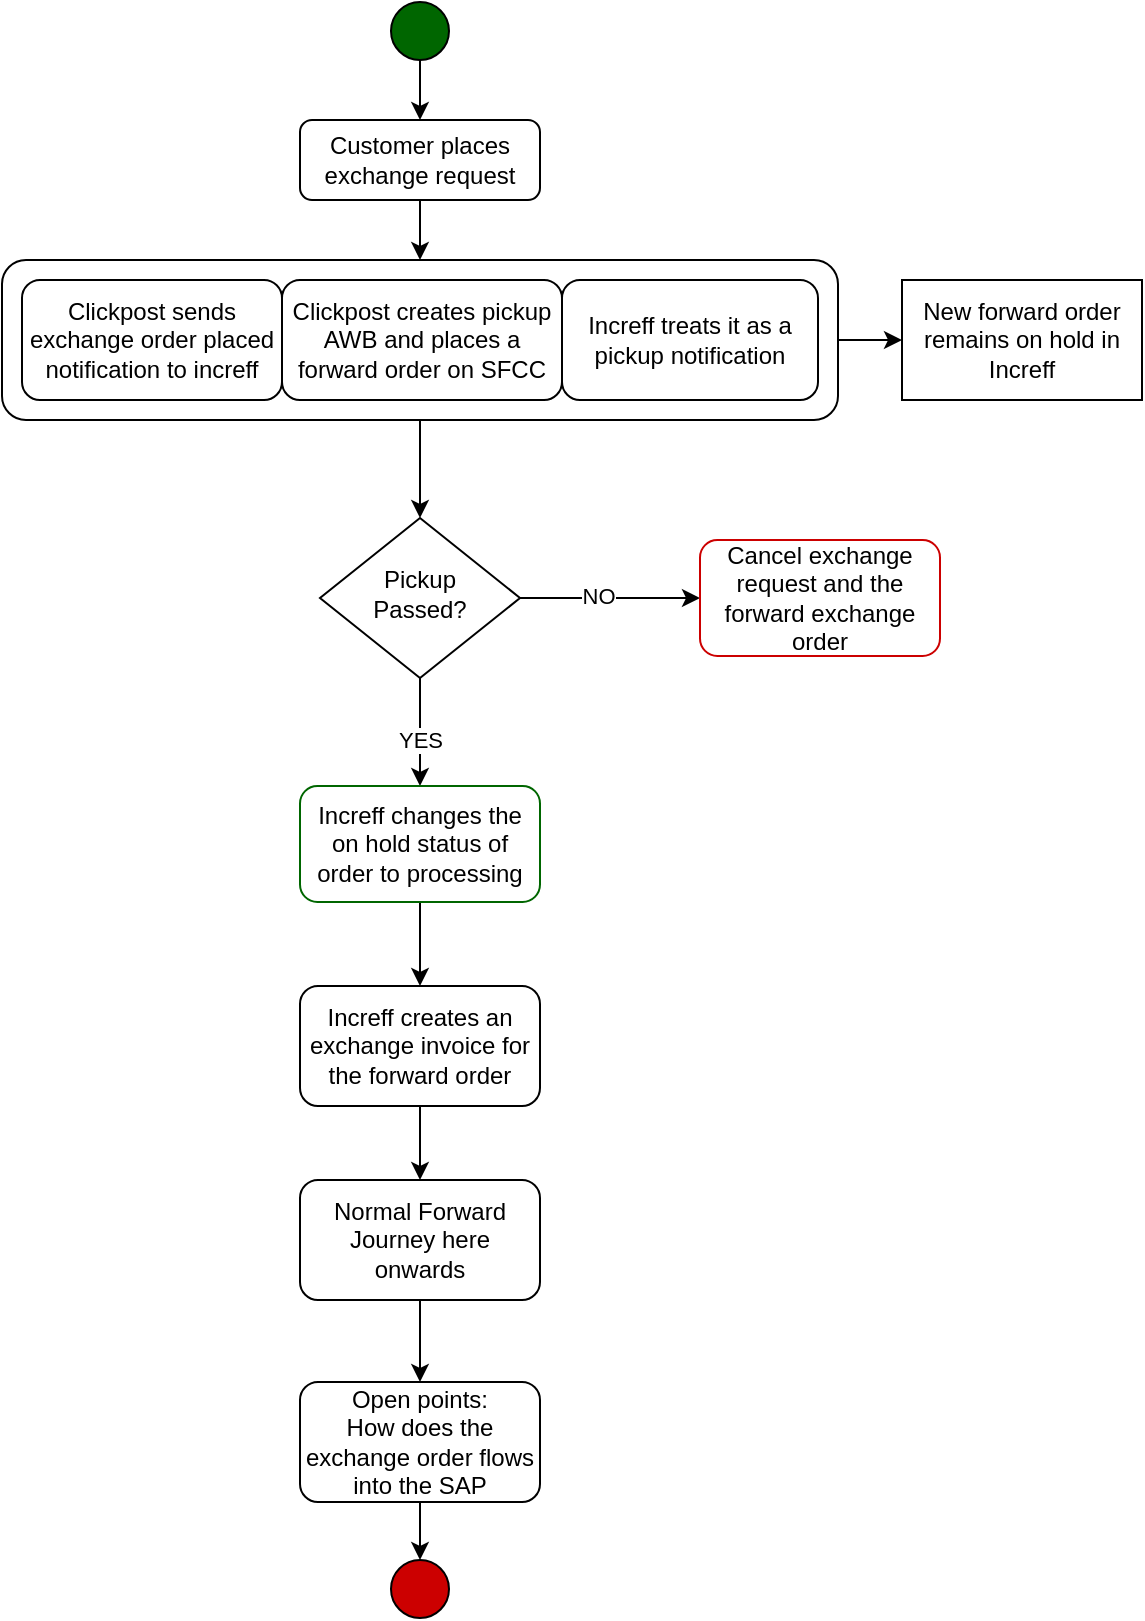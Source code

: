 <mxfile version="22.1.16" type="github">
  <diagram id="C5RBs43oDa-KdzZeNtuy" name="Page-1">
    <mxGraphModel dx="1033" dy="460" grid="1" gridSize="10" guides="1" tooltips="1" connect="1" arrows="1" fold="1" page="1" pageScale="1" pageWidth="827" pageHeight="1169" math="0" shadow="0">
      <root>
        <mxCell id="WIyWlLk6GJQsqaUBKTNV-0" />
        <mxCell id="WIyWlLk6GJQsqaUBKTNV-1" parent="WIyWlLk6GJQsqaUBKTNV-0" />
        <mxCell id="nn-r_4yjab_nnU3QHyKc-30" style="edgeStyle=orthogonalEdgeStyle;rounded=0;orthogonalLoop=1;jettySize=auto;html=1;exitX=0.5;exitY=1;exitDx=0;exitDy=0;entryX=0.5;entryY=0;entryDx=0;entryDy=0;" edge="1" parent="WIyWlLk6GJQsqaUBKTNV-1" source="nn-r_4yjab_nnU3QHyKc-0" target="WIyWlLk6GJQsqaUBKTNV-6">
          <mxGeometry relative="1" as="geometry" />
        </mxCell>
        <mxCell id="nn-r_4yjab_nnU3QHyKc-0" value="" style="rounded=1;whiteSpace=wrap;html=1;fontSize=12;glass=0;strokeWidth=1;shadow=0;" vertex="1" parent="WIyWlLk6GJQsqaUBKTNV-1">
          <mxGeometry x="130" y="284" width="418" height="80" as="geometry" />
        </mxCell>
        <mxCell id="nn-r_4yjab_nnU3QHyKc-25" value="Clickpost creates pickup AWB and places a forward order on SFCC" style="rounded=1;whiteSpace=wrap;html=1;fontSize=12;glass=0;strokeWidth=1;shadow=0;" vertex="1" parent="WIyWlLk6GJQsqaUBKTNV-1">
          <mxGeometry x="270" y="294" width="140" height="60" as="geometry" />
        </mxCell>
        <mxCell id="nn-r_4yjab_nnU3QHyKc-3" value="" style="edgeStyle=orthogonalEdgeStyle;rounded=0;orthogonalLoop=1;jettySize=auto;html=1;" edge="1" parent="WIyWlLk6GJQsqaUBKTNV-1" source="WIyWlLk6GJQsqaUBKTNV-3" target="nn-r_4yjab_nnU3QHyKc-0">
          <mxGeometry relative="1" as="geometry" />
        </mxCell>
        <mxCell id="WIyWlLk6GJQsqaUBKTNV-3" value="Customer places exchange request" style="rounded=1;whiteSpace=wrap;html=1;fontSize=12;glass=0;strokeWidth=1;shadow=0;" parent="WIyWlLk6GJQsqaUBKTNV-1" vertex="1">
          <mxGeometry x="279" y="214" width="120" height="40" as="geometry" />
        </mxCell>
        <mxCell id="nn-r_4yjab_nnU3QHyKc-12" value="" style="edgeStyle=orthogonalEdgeStyle;rounded=0;orthogonalLoop=1;jettySize=auto;html=1;" edge="1" parent="WIyWlLk6GJQsqaUBKTNV-1" source="WIyWlLk6GJQsqaUBKTNV-6" target="WIyWlLk6GJQsqaUBKTNV-7">
          <mxGeometry relative="1" as="geometry" />
        </mxCell>
        <mxCell id="nn-r_4yjab_nnU3QHyKc-13" value="NO" style="edgeLabel;html=1;align=center;verticalAlign=middle;resizable=0;points=[];" vertex="1" connectable="0" parent="nn-r_4yjab_nnU3QHyKc-12">
          <mxGeometry x="-0.141" y="1" relative="1" as="geometry">
            <mxPoint as="offset" />
          </mxGeometry>
        </mxCell>
        <mxCell id="nn-r_4yjab_nnU3QHyKc-15" value="" style="edgeStyle=orthogonalEdgeStyle;rounded=0;orthogonalLoop=1;jettySize=auto;html=1;" edge="1" parent="WIyWlLk6GJQsqaUBKTNV-1" source="WIyWlLk6GJQsqaUBKTNV-6" target="nn-r_4yjab_nnU3QHyKc-14">
          <mxGeometry relative="1" as="geometry" />
        </mxCell>
        <mxCell id="nn-r_4yjab_nnU3QHyKc-16" value="YES" style="edgeLabel;html=1;align=center;verticalAlign=middle;resizable=0;points=[];" vertex="1" connectable="0" parent="nn-r_4yjab_nnU3QHyKc-15">
          <mxGeometry x="0.13" y="-2" relative="1" as="geometry">
            <mxPoint x="2" as="offset" />
          </mxGeometry>
        </mxCell>
        <mxCell id="WIyWlLk6GJQsqaUBKTNV-6" value="Pickup&lt;br&gt;Passed?" style="rhombus;whiteSpace=wrap;html=1;shadow=0;fontFamily=Helvetica;fontSize=12;align=center;strokeWidth=1;spacing=6;spacingTop=-4;" parent="WIyWlLk6GJQsqaUBKTNV-1" vertex="1">
          <mxGeometry x="289" y="413" width="100" height="80" as="geometry" />
        </mxCell>
        <mxCell id="WIyWlLk6GJQsqaUBKTNV-7" value="Cancel exchange request and the forward exchange order" style="rounded=1;whiteSpace=wrap;html=1;fontSize=12;glass=0;strokeWidth=1;shadow=0;strokeColor=#CC0000;" parent="WIyWlLk6GJQsqaUBKTNV-1" vertex="1">
          <mxGeometry x="479" y="424" width="120" height="58" as="geometry" />
        </mxCell>
        <mxCell id="nn-r_4yjab_nnU3QHyKc-6" value="" style="edgeStyle=orthogonalEdgeStyle;rounded=0;orthogonalLoop=1;jettySize=auto;html=1;" edge="1" parent="WIyWlLk6GJQsqaUBKTNV-1" source="nn-r_4yjab_nnU3QHyKc-0" target="nn-r_4yjab_nnU3QHyKc-4">
          <mxGeometry relative="1" as="geometry" />
        </mxCell>
        <mxCell id="nn-r_4yjab_nnU3QHyKc-4" value="New forward order remains on hold in Increff" style="rounded=0;whiteSpace=wrap;html=1;" vertex="1" parent="WIyWlLk6GJQsqaUBKTNV-1">
          <mxGeometry x="580" y="294" width="120" height="60" as="geometry" />
        </mxCell>
        <mxCell id="nn-r_4yjab_nnU3QHyKc-18" value="" style="edgeStyle=orthogonalEdgeStyle;rounded=0;orthogonalLoop=1;jettySize=auto;html=1;" edge="1" parent="WIyWlLk6GJQsqaUBKTNV-1" source="nn-r_4yjab_nnU3QHyKc-14" target="nn-r_4yjab_nnU3QHyKc-17">
          <mxGeometry relative="1" as="geometry" />
        </mxCell>
        <mxCell id="nn-r_4yjab_nnU3QHyKc-14" value="Increff changes the on hold status of order to processing" style="rounded=1;whiteSpace=wrap;html=1;fontSize=12;glass=0;strokeWidth=1;shadow=0;strokeColor=#006600;" vertex="1" parent="WIyWlLk6GJQsqaUBKTNV-1">
          <mxGeometry x="279" y="547" width="120" height="58" as="geometry" />
        </mxCell>
        <mxCell id="nn-r_4yjab_nnU3QHyKc-32" value="" style="edgeStyle=orthogonalEdgeStyle;rounded=0;orthogonalLoop=1;jettySize=auto;html=1;" edge="1" parent="WIyWlLk6GJQsqaUBKTNV-1" source="nn-r_4yjab_nnU3QHyKc-17" target="nn-r_4yjab_nnU3QHyKc-31">
          <mxGeometry relative="1" as="geometry" />
        </mxCell>
        <mxCell id="nn-r_4yjab_nnU3QHyKc-17" value="Increff creates an exchange invoice for the forward order" style="whiteSpace=wrap;html=1;rounded=1;glass=0;strokeWidth=1;shadow=0;" vertex="1" parent="WIyWlLk6GJQsqaUBKTNV-1">
          <mxGeometry x="279" y="647" width="120" height="60" as="geometry" />
        </mxCell>
        <mxCell id="nn-r_4yjab_nnU3QHyKc-19" value="Clickpost sends exchange order placed notification to increff" style="rounded=1;whiteSpace=wrap;html=1;fontSize=12;glass=0;strokeWidth=1;shadow=0;" vertex="1" parent="WIyWlLk6GJQsqaUBKTNV-1">
          <mxGeometry x="140" y="294" width="130" height="60" as="geometry" />
        </mxCell>
        <mxCell id="nn-r_4yjab_nnU3QHyKc-27" value="Increff treats it as a pickup notification" style="rounded=1;whiteSpace=wrap;html=1;fontSize=12;glass=0;strokeWidth=1;shadow=0;" vertex="1" parent="WIyWlLk6GJQsqaUBKTNV-1">
          <mxGeometry x="410" y="294" width="128" height="60" as="geometry" />
        </mxCell>
        <mxCell id="nn-r_4yjab_nnU3QHyKc-34" value="" style="edgeStyle=orthogonalEdgeStyle;rounded=0;orthogonalLoop=1;jettySize=auto;html=1;" edge="1" parent="WIyWlLk6GJQsqaUBKTNV-1" source="nn-r_4yjab_nnU3QHyKc-31" target="nn-r_4yjab_nnU3QHyKc-33">
          <mxGeometry relative="1" as="geometry" />
        </mxCell>
        <mxCell id="nn-r_4yjab_nnU3QHyKc-31" value="Normal Forward Journey here onwards" style="whiteSpace=wrap;html=1;rounded=1;glass=0;strokeWidth=1;shadow=0;" vertex="1" parent="WIyWlLk6GJQsqaUBKTNV-1">
          <mxGeometry x="279" y="744" width="120" height="60" as="geometry" />
        </mxCell>
        <mxCell id="nn-r_4yjab_nnU3QHyKc-38" value="" style="edgeStyle=orthogonalEdgeStyle;rounded=0;orthogonalLoop=1;jettySize=auto;html=1;" edge="1" parent="WIyWlLk6GJQsqaUBKTNV-1" source="nn-r_4yjab_nnU3QHyKc-33" target="nn-r_4yjab_nnU3QHyKc-37">
          <mxGeometry relative="1" as="geometry" />
        </mxCell>
        <mxCell id="nn-r_4yjab_nnU3QHyKc-33" value="Open points:&lt;br&gt;How does the exchange order flows into the SAP" style="whiteSpace=wrap;html=1;rounded=1;glass=0;strokeWidth=1;shadow=0;" vertex="1" parent="WIyWlLk6GJQsqaUBKTNV-1">
          <mxGeometry x="279" y="845" width="120" height="60" as="geometry" />
        </mxCell>
        <mxCell id="nn-r_4yjab_nnU3QHyKc-36" value="" style="edgeStyle=orthogonalEdgeStyle;rounded=0;orthogonalLoop=1;jettySize=auto;html=1;" edge="1" parent="WIyWlLk6GJQsqaUBKTNV-1" source="nn-r_4yjab_nnU3QHyKc-35" target="WIyWlLk6GJQsqaUBKTNV-3">
          <mxGeometry relative="1" as="geometry" />
        </mxCell>
        <mxCell id="nn-r_4yjab_nnU3QHyKc-35" value="" style="ellipse;whiteSpace=wrap;html=1;aspect=fixed;fillColor=#006600;" vertex="1" parent="WIyWlLk6GJQsqaUBKTNV-1">
          <mxGeometry x="324.5" y="155" width="29" height="29" as="geometry" />
        </mxCell>
        <mxCell id="nn-r_4yjab_nnU3QHyKc-37" value="" style="ellipse;whiteSpace=wrap;html=1;aspect=fixed;fillColor=#CC0000;" vertex="1" parent="WIyWlLk6GJQsqaUBKTNV-1">
          <mxGeometry x="324.5" y="934" width="29" height="29" as="geometry" />
        </mxCell>
      </root>
    </mxGraphModel>
  </diagram>
</mxfile>
